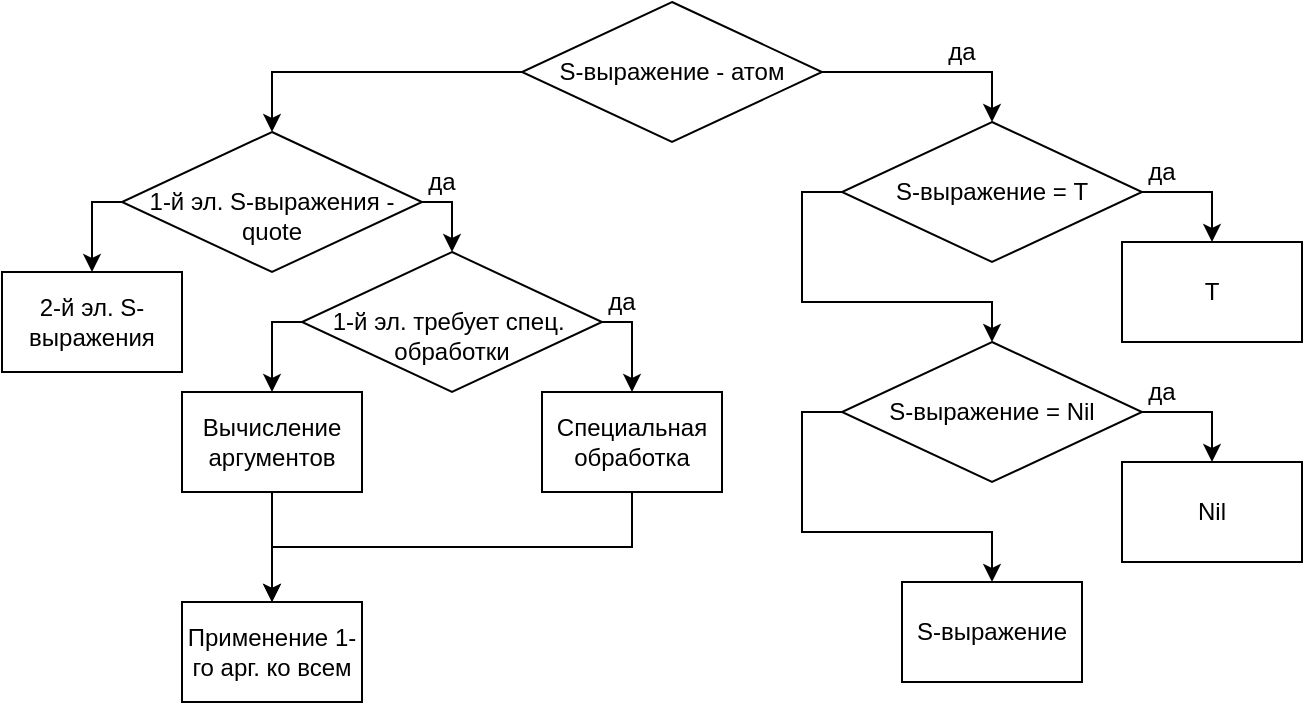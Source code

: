 <mxfile version="20.8.20" type="device"><diagram name="Страница 1" id="6HHj5SJwt7d7w6PAfnt8"><mxGraphModel dx="1707" dy="427" grid="1" gridSize="10" guides="1" tooltips="1" connect="1" arrows="1" fold="1" page="1" pageScale="1" pageWidth="827" pageHeight="1169" math="0" shadow="0"><root><mxCell id="0"/><mxCell id="1" parent="0"/><mxCell id="zbW3SnN9r_xfEBr0vZWT-3" style="edgeStyle=orthogonalEdgeStyle;rounded=0;orthogonalLoop=1;jettySize=auto;html=1;exitX=1;exitY=0.5;exitDx=0;exitDy=0;entryX=0.5;entryY=0;entryDx=0;entryDy=0;" edge="1" parent="1" source="zbW3SnN9r_xfEBr0vZWT-1" target="zbW3SnN9r_xfEBr0vZWT-2"><mxGeometry relative="1" as="geometry"/></mxCell><mxCell id="zbW3SnN9r_xfEBr0vZWT-27" style="edgeStyle=orthogonalEdgeStyle;rounded=0;orthogonalLoop=1;jettySize=auto;html=1;exitX=0;exitY=0.5;exitDx=0;exitDy=0;entryX=0.5;entryY=0;entryDx=0;entryDy=0;" edge="1" parent="1" source="zbW3SnN9r_xfEBr0vZWT-1" target="zbW3SnN9r_xfEBr0vZWT-18"><mxGeometry relative="1" as="geometry"/></mxCell><mxCell id="zbW3SnN9r_xfEBr0vZWT-1" value="S-выражение - атом" style="rhombus;whiteSpace=wrap;html=1;" vertex="1" parent="1"><mxGeometry x="210" y="160" width="150" height="70" as="geometry"/></mxCell><mxCell id="zbW3SnN9r_xfEBr0vZWT-9" style="edgeStyle=orthogonalEdgeStyle;rounded=0;orthogonalLoop=1;jettySize=auto;html=1;exitX=1;exitY=0.5;exitDx=0;exitDy=0;" edge="1" parent="1" source="zbW3SnN9r_xfEBr0vZWT-2" target="zbW3SnN9r_xfEBr0vZWT-8"><mxGeometry relative="1" as="geometry"/></mxCell><mxCell id="zbW3SnN9r_xfEBr0vZWT-15" style="edgeStyle=orthogonalEdgeStyle;rounded=0;orthogonalLoop=1;jettySize=auto;html=1;exitX=0;exitY=0.5;exitDx=0;exitDy=0;entryX=0.5;entryY=0;entryDx=0;entryDy=0;" edge="1" parent="1" source="zbW3SnN9r_xfEBr0vZWT-2" target="zbW3SnN9r_xfEBr0vZWT-12"><mxGeometry relative="1" as="geometry"/></mxCell><mxCell id="zbW3SnN9r_xfEBr0vZWT-2" value="S-выражение = Т" style="rhombus;whiteSpace=wrap;html=1;" vertex="1" parent="1"><mxGeometry x="370" y="220" width="150" height="70" as="geometry"/></mxCell><mxCell id="zbW3SnN9r_xfEBr0vZWT-6" value="да" style="text;html=1;strokeColor=none;fillColor=none;align=center;verticalAlign=middle;whiteSpace=wrap;rounded=0;" vertex="1" parent="1"><mxGeometry x="400" y="170" width="60" height="30" as="geometry"/></mxCell><mxCell id="zbW3SnN9r_xfEBr0vZWT-8" value="Т" style="rounded=0;whiteSpace=wrap;html=1;strokeWidth=1;" vertex="1" parent="1"><mxGeometry x="510" y="280" width="90" height="50" as="geometry"/></mxCell><mxCell id="zbW3SnN9r_xfEBr0vZWT-10" value="да" style="text;html=1;strokeColor=none;fillColor=none;align=center;verticalAlign=middle;whiteSpace=wrap;rounded=0;" vertex="1" parent="1"><mxGeometry x="500" y="230" width="60" height="30" as="geometry"/></mxCell><mxCell id="zbW3SnN9r_xfEBr0vZWT-11" style="edgeStyle=orthogonalEdgeStyle;rounded=0;orthogonalLoop=1;jettySize=auto;html=1;exitX=1;exitY=0.5;exitDx=0;exitDy=0;" edge="1" parent="1" source="zbW3SnN9r_xfEBr0vZWT-12" target="zbW3SnN9r_xfEBr0vZWT-13"><mxGeometry relative="1" as="geometry"/></mxCell><mxCell id="zbW3SnN9r_xfEBr0vZWT-17" style="edgeStyle=orthogonalEdgeStyle;rounded=0;orthogonalLoop=1;jettySize=auto;html=1;exitX=0;exitY=0.5;exitDx=0;exitDy=0;" edge="1" parent="1" source="zbW3SnN9r_xfEBr0vZWT-12" target="zbW3SnN9r_xfEBr0vZWT-16"><mxGeometry relative="1" as="geometry"/></mxCell><mxCell id="zbW3SnN9r_xfEBr0vZWT-12" value="S-выражение = Nil" style="rhombus;whiteSpace=wrap;html=1;" vertex="1" parent="1"><mxGeometry x="370" y="330" width="150" height="70" as="geometry"/></mxCell><mxCell id="zbW3SnN9r_xfEBr0vZWT-13" value="Nil" style="rounded=0;whiteSpace=wrap;html=1;strokeWidth=1;" vertex="1" parent="1"><mxGeometry x="510" y="390" width="90" height="50" as="geometry"/></mxCell><mxCell id="zbW3SnN9r_xfEBr0vZWT-14" value="да" style="text;html=1;strokeColor=none;fillColor=none;align=center;verticalAlign=middle;whiteSpace=wrap;rounded=0;" vertex="1" parent="1"><mxGeometry x="500" y="340" width="60" height="30" as="geometry"/></mxCell><mxCell id="zbW3SnN9r_xfEBr0vZWT-16" value="S-выражение" style="rounded=0;whiteSpace=wrap;html=1;strokeWidth=1;" vertex="1" parent="1"><mxGeometry x="400" y="450" width="90" height="50" as="geometry"/></mxCell><mxCell id="zbW3SnN9r_xfEBr0vZWT-21" style="edgeStyle=orthogonalEdgeStyle;rounded=0;orthogonalLoop=1;jettySize=auto;html=1;exitX=1;exitY=0.5;exitDx=0;exitDy=0;entryX=0.5;entryY=0;entryDx=0;entryDy=0;" edge="1" parent="1" source="zbW3SnN9r_xfEBr0vZWT-18" target="zbW3SnN9r_xfEBr0vZWT-20"><mxGeometry relative="1" as="geometry"/></mxCell><mxCell id="zbW3SnN9r_xfEBr0vZWT-25" style="edgeStyle=orthogonalEdgeStyle;rounded=0;orthogonalLoop=1;jettySize=auto;html=1;exitX=0;exitY=0.5;exitDx=0;exitDy=0;entryX=0.5;entryY=0;entryDx=0;entryDy=0;" edge="1" parent="1" source="zbW3SnN9r_xfEBr0vZWT-18" target="zbW3SnN9r_xfEBr0vZWT-23"><mxGeometry relative="1" as="geometry"/></mxCell><mxCell id="zbW3SnN9r_xfEBr0vZWT-18" value="&lt;br&gt;1-й эл. S-выражения - quote" style="rhombus;whiteSpace=wrap;html=1;" vertex="1" parent="1"><mxGeometry x="10" y="225" width="150" height="70" as="geometry"/></mxCell><mxCell id="zbW3SnN9r_xfEBr0vZWT-28" style="edgeStyle=orthogonalEdgeStyle;rounded=0;orthogonalLoop=1;jettySize=auto;html=1;exitX=1;exitY=0.5;exitDx=0;exitDy=0;entryX=0.5;entryY=0;entryDx=0;entryDy=0;" edge="1" parent="1" source="zbW3SnN9r_xfEBr0vZWT-20" target="zbW3SnN9r_xfEBr0vZWT-26"><mxGeometry relative="1" as="geometry"/></mxCell><mxCell id="zbW3SnN9r_xfEBr0vZWT-30" style="edgeStyle=orthogonalEdgeStyle;rounded=0;orthogonalLoop=1;jettySize=auto;html=1;exitX=0;exitY=0.5;exitDx=0;exitDy=0;entryX=0.5;entryY=0;entryDx=0;entryDy=0;" edge="1" parent="1" source="zbW3SnN9r_xfEBr0vZWT-20" target="zbW3SnN9r_xfEBr0vZWT-29"><mxGeometry relative="1" as="geometry"/></mxCell><mxCell id="zbW3SnN9r_xfEBr0vZWT-20" value="&lt;br&gt;1-й эл. требует спец.&amp;nbsp;&lt;br&gt;обработки" style="rhombus;whiteSpace=wrap;html=1;" vertex="1" parent="1"><mxGeometry x="100" y="285" width="150" height="70" as="geometry"/></mxCell><mxCell id="zbW3SnN9r_xfEBr0vZWT-22" value="да" style="text;html=1;strokeColor=none;fillColor=none;align=center;verticalAlign=middle;whiteSpace=wrap;rounded=0;" vertex="1" parent="1"><mxGeometry x="140" y="235" width="60" height="30" as="geometry"/></mxCell><mxCell id="zbW3SnN9r_xfEBr0vZWT-23" value="2-й эл. S-выражения" style="rounded=0;whiteSpace=wrap;html=1;strokeWidth=1;" vertex="1" parent="1"><mxGeometry x="-50" y="295" width="90" height="50" as="geometry"/></mxCell><mxCell id="zbW3SnN9r_xfEBr0vZWT-34" style="edgeStyle=orthogonalEdgeStyle;rounded=0;orthogonalLoop=1;jettySize=auto;html=1;exitX=0.5;exitY=1;exitDx=0;exitDy=0;" edge="1" parent="1" source="zbW3SnN9r_xfEBr0vZWT-26" target="zbW3SnN9r_xfEBr0vZWT-32"><mxGeometry relative="1" as="geometry"/></mxCell><mxCell id="zbW3SnN9r_xfEBr0vZWT-26" value="Специальная обработка" style="rounded=0;whiteSpace=wrap;html=1;strokeWidth=1;" vertex="1" parent="1"><mxGeometry x="220" y="355" width="90" height="50" as="geometry"/></mxCell><mxCell id="zbW3SnN9r_xfEBr0vZWT-33" style="edgeStyle=orthogonalEdgeStyle;rounded=0;orthogonalLoop=1;jettySize=auto;html=1;exitX=0.5;exitY=1;exitDx=0;exitDy=0;" edge="1" parent="1" source="zbW3SnN9r_xfEBr0vZWT-29" target="zbW3SnN9r_xfEBr0vZWT-32"><mxGeometry relative="1" as="geometry"/></mxCell><mxCell id="zbW3SnN9r_xfEBr0vZWT-29" value="Вычисление аргументов" style="rounded=0;whiteSpace=wrap;html=1;strokeWidth=1;" vertex="1" parent="1"><mxGeometry x="40" y="355" width="90" height="50" as="geometry"/></mxCell><mxCell id="zbW3SnN9r_xfEBr0vZWT-31" value="да" style="text;html=1;strokeColor=none;fillColor=none;align=center;verticalAlign=middle;whiteSpace=wrap;rounded=0;" vertex="1" parent="1"><mxGeometry x="230" y="295" width="60" height="30" as="geometry"/></mxCell><mxCell id="zbW3SnN9r_xfEBr0vZWT-32" value="Применение 1-го арг. ко всем" style="rounded=0;whiteSpace=wrap;html=1;strokeWidth=1;" vertex="1" parent="1"><mxGeometry x="40" y="460" width="90" height="50" as="geometry"/></mxCell></root></mxGraphModel></diagram></mxfile>